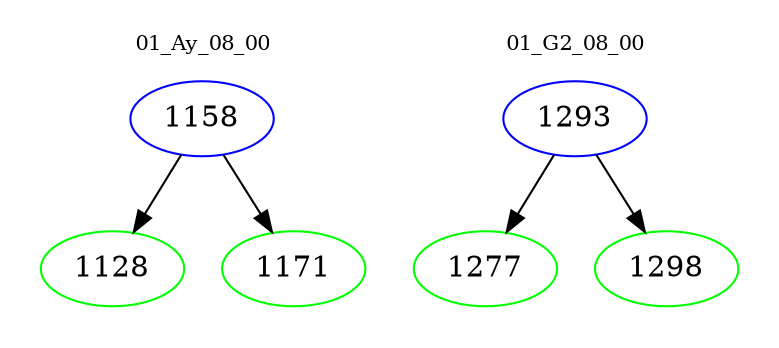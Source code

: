 digraph{
subgraph cluster_0 {
color = white
label = "01_Ay_08_00";
fontsize=10;
T0_1158 [label="1158", color="blue"]
T0_1158 -> T0_1128 [color="black"]
T0_1128 [label="1128", color="green"]
T0_1158 -> T0_1171 [color="black"]
T0_1171 [label="1171", color="green"]
}
subgraph cluster_1 {
color = white
label = "01_G2_08_00";
fontsize=10;
T1_1293 [label="1293", color="blue"]
T1_1293 -> T1_1277 [color="black"]
T1_1277 [label="1277", color="green"]
T1_1293 -> T1_1298 [color="black"]
T1_1298 [label="1298", color="green"]
}
}
